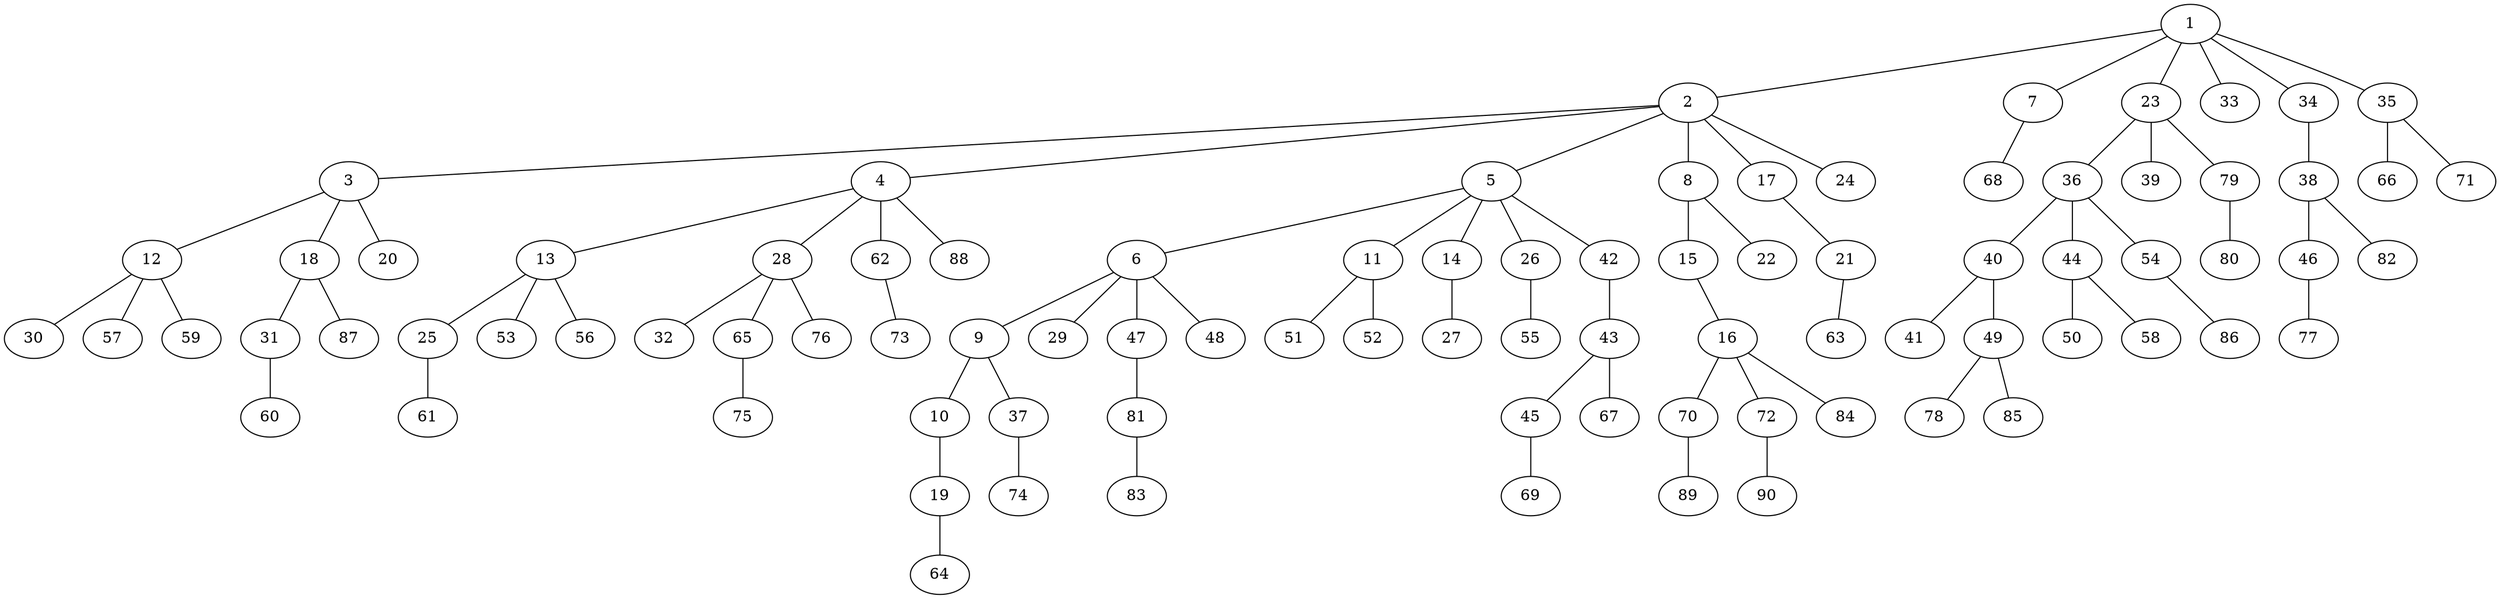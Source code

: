 graph graphname {1--2
1--7
1--23
1--33
1--34
1--35
2--3
2--4
2--5
2--8
2--17
2--24
3--12
3--18
3--20
4--13
4--28
4--62
4--88
5--6
5--11
5--14
5--26
5--42
6--9
6--29
6--47
6--48
7--68
8--15
8--22
9--10
9--37
10--19
11--51
11--52
12--30
12--57
12--59
13--25
13--53
13--56
14--27
15--16
16--70
16--72
16--84
17--21
18--31
18--87
19--64
21--63
23--36
23--39
23--79
25--61
26--55
28--32
28--65
28--76
31--60
34--38
35--66
35--71
36--40
36--44
36--54
37--74
38--46
38--82
40--41
40--49
42--43
43--45
43--67
44--50
44--58
45--69
46--77
47--81
49--78
49--85
54--86
62--73
65--75
70--89
72--90
79--80
81--83
}